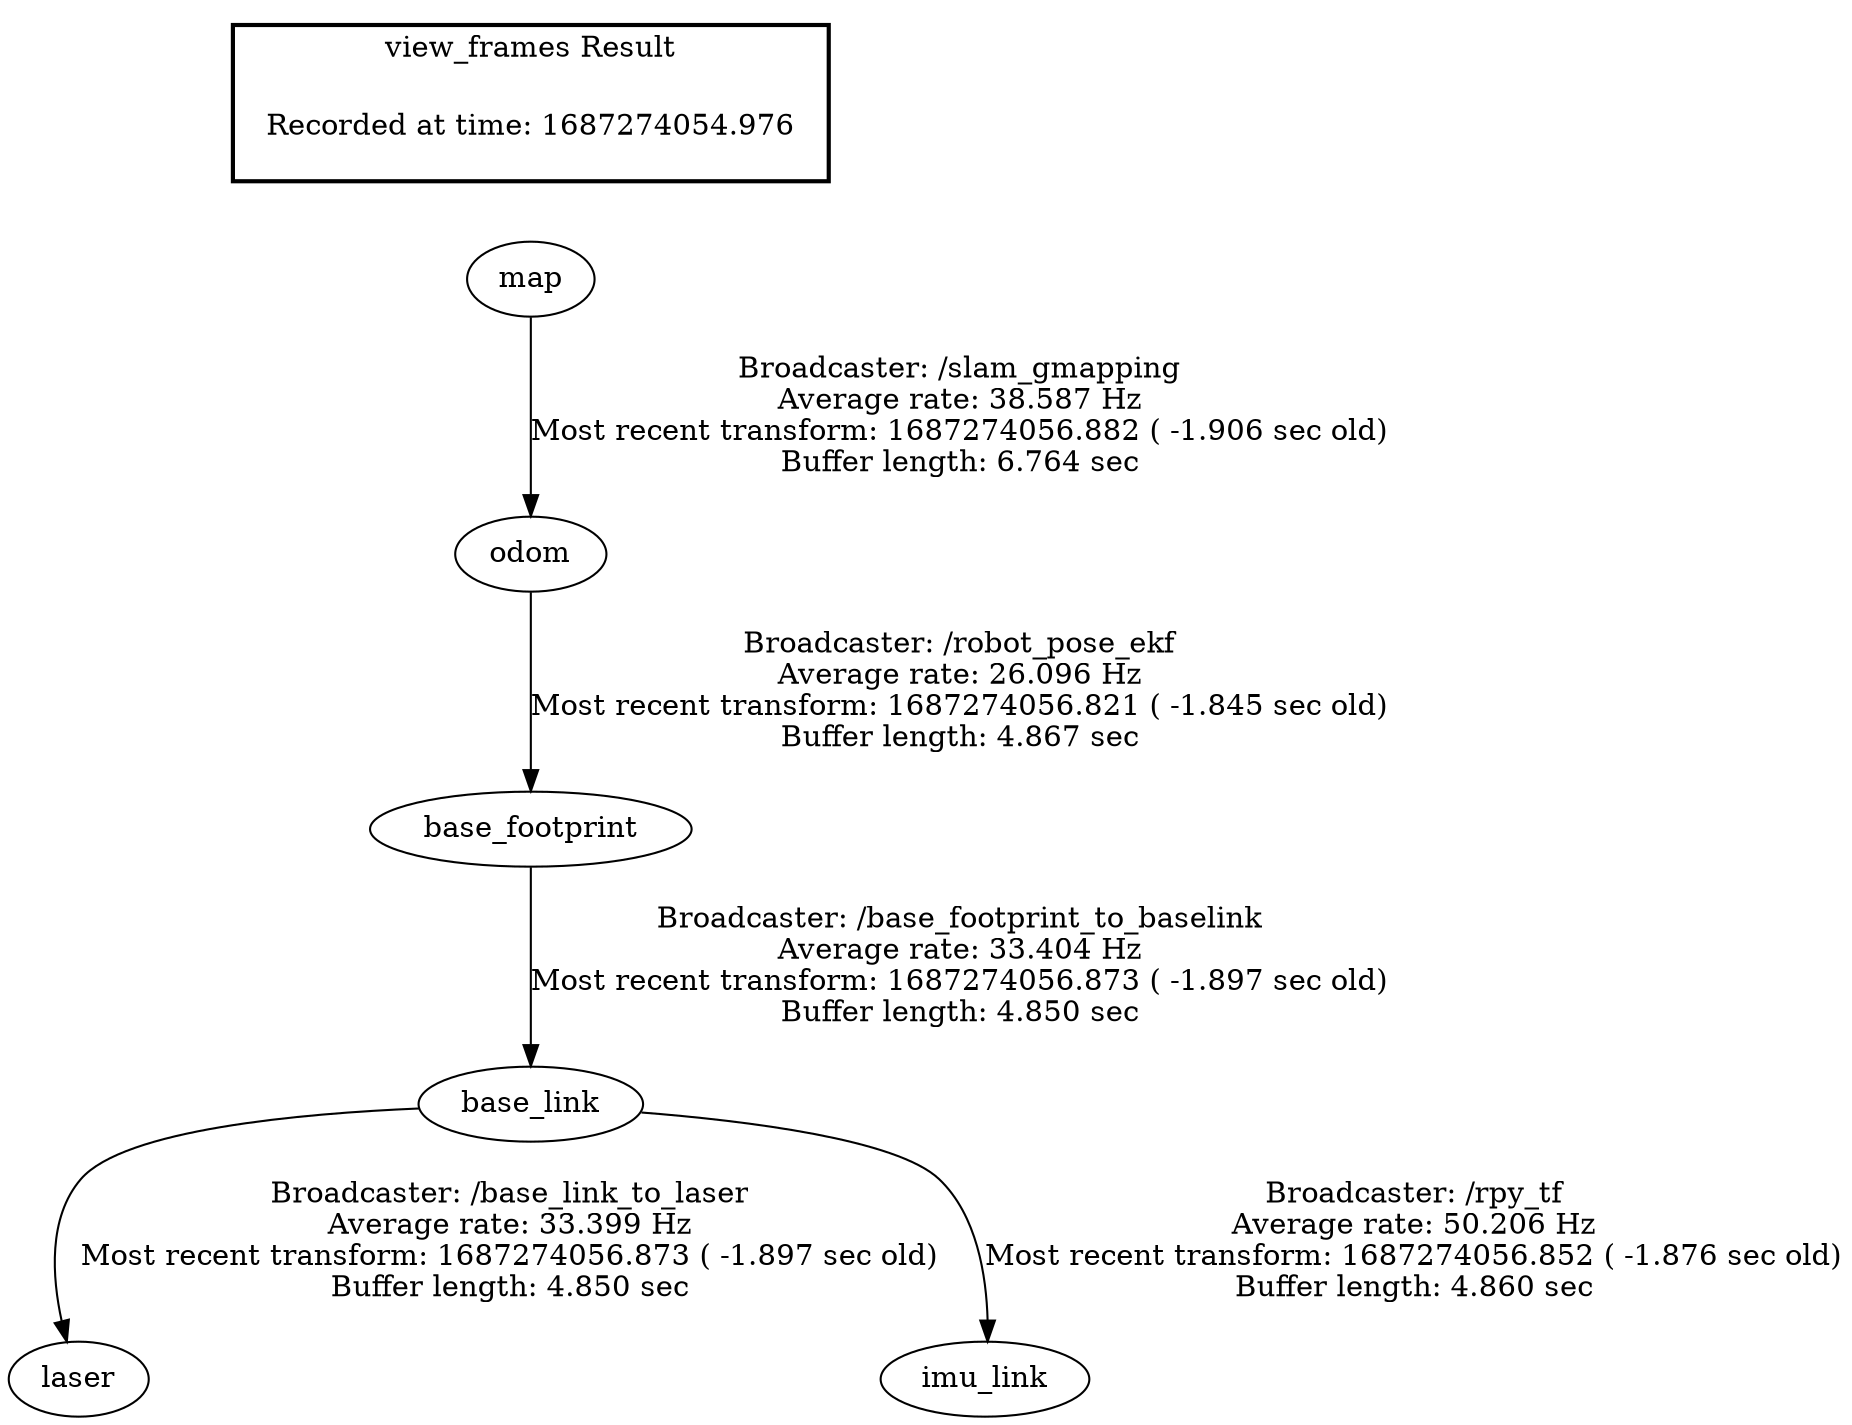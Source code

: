 digraph G {
"map" -> "odom"[label="Broadcaster: /slam_gmapping\nAverage rate: 38.587 Hz\nMost recent transform: 1687274056.882 ( -1.906 sec old)\nBuffer length: 6.764 sec\n"];
"base_footprint" -> "base_link"[label="Broadcaster: /base_footprint_to_baselink\nAverage rate: 33.404 Hz\nMost recent transform: 1687274056.873 ( -1.897 sec old)\nBuffer length: 4.850 sec\n"];
"odom" -> "base_footprint"[label="Broadcaster: /robot_pose_ekf\nAverage rate: 26.096 Hz\nMost recent transform: 1687274056.821 ( -1.845 sec old)\nBuffer length: 4.867 sec\n"];
"base_link" -> "laser"[label="Broadcaster: /base_link_to_laser\nAverage rate: 33.399 Hz\nMost recent transform: 1687274056.873 ( -1.897 sec old)\nBuffer length: 4.850 sec\n"];
"base_link" -> "imu_link"[label="Broadcaster: /rpy_tf\nAverage rate: 50.206 Hz\nMost recent transform: 1687274056.852 ( -1.876 sec old)\nBuffer length: 4.860 sec\n"];
edge [style=invis];
 subgraph cluster_legend { style=bold; color=black; label ="view_frames Result";
"Recorded at time: 1687274054.976"[ shape=plaintext ] ;
 }->"map";
}